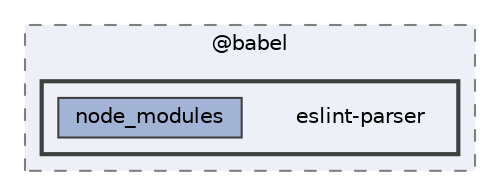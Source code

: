 digraph "pkiclassroomrescheduler/src/main/frontend/node_modules/@babel/eslint-parser"
{
 // LATEX_PDF_SIZE
  bgcolor="transparent";
  edge [fontname=Helvetica,fontsize=10,labelfontname=Helvetica,labelfontsize=10];
  node [fontname=Helvetica,fontsize=10,shape=box,height=0.2,width=0.4];
  compound=true
  subgraph clusterdir_bc8070c8b402176472541bb6f0cba6df {
    graph [ bgcolor="#edf0f7", pencolor="grey50", label="@babel", fontname=Helvetica,fontsize=10 style="filled,dashed", URL="dir_bc8070c8b402176472541bb6f0cba6df.html",tooltip=""]
  subgraph clusterdir_526368fe134fe3969c7355dfec6eefe2 {
    graph [ bgcolor="#edf0f7", pencolor="grey25", label="", fontname=Helvetica,fontsize=10 style="filled,bold", URL="dir_526368fe134fe3969c7355dfec6eefe2.html",tooltip=""]
    dir_526368fe134fe3969c7355dfec6eefe2 [shape=plaintext, label="eslint-parser"];
  dir_21071938f7d48072c1519a50ee38dd3c [label="node_modules", fillcolor="#a2b4d6", color="grey25", style="filled", URL="dir_21071938f7d48072c1519a50ee38dd3c.html",tooltip=""];
  }
  }
}
